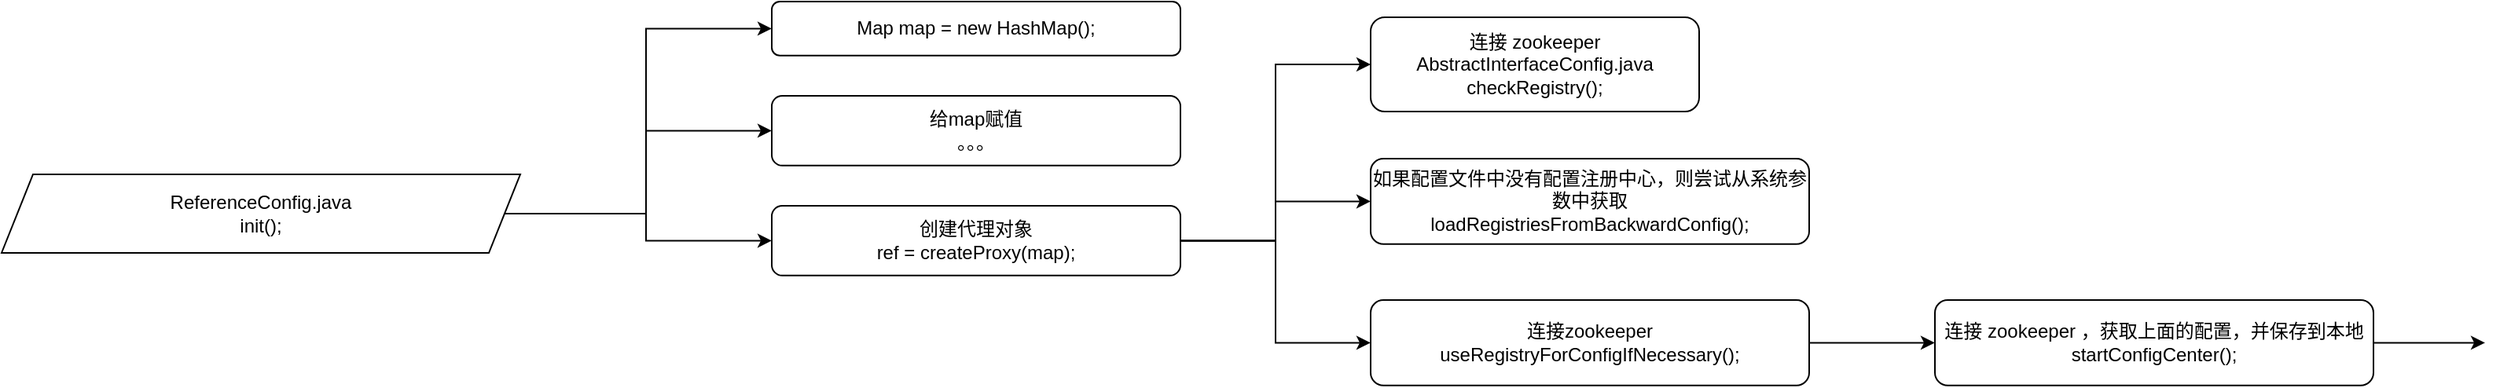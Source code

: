<mxfile version="16.2.7" type="github">
  <diagram id="42omxzGdMsQnlDtkS1z_" name="第 1 页">
    <mxGraphModel dx="1354" dy="799" grid="1" gridSize="10" guides="1" tooltips="1" connect="1" arrows="1" fold="1" page="1" pageScale="1" pageWidth="827" pageHeight="1169" math="0" shadow="0">
      <root>
        <mxCell id="0" />
        <mxCell id="1" parent="0" />
        <mxCell id="uczweYeZnGjjvUOM6_65-3" style="edgeStyle=orthogonalEdgeStyle;rounded=0;orthogonalLoop=1;jettySize=auto;html=1;exitX=1;exitY=0.5;exitDx=0;exitDy=0;entryX=0;entryY=0.5;entryDx=0;entryDy=0;" edge="1" parent="1" source="uczweYeZnGjjvUOM6_65-1" target="uczweYeZnGjjvUOM6_65-2">
          <mxGeometry relative="1" as="geometry" />
        </mxCell>
        <mxCell id="uczweYeZnGjjvUOM6_65-6" style="edgeStyle=orthogonalEdgeStyle;rounded=0;orthogonalLoop=1;jettySize=auto;html=1;exitX=1;exitY=0.5;exitDx=0;exitDy=0;entryX=0;entryY=0.5;entryDx=0;entryDy=0;" edge="1" parent="1" source="uczweYeZnGjjvUOM6_65-1" target="uczweYeZnGjjvUOM6_65-5">
          <mxGeometry relative="1" as="geometry" />
        </mxCell>
        <mxCell id="uczweYeZnGjjvUOM6_65-8" style="edgeStyle=orthogonalEdgeStyle;rounded=0;orthogonalLoop=1;jettySize=auto;html=1;exitX=1;exitY=0.5;exitDx=0;exitDy=0;" edge="1" parent="1" source="uczweYeZnGjjvUOM6_65-1" target="uczweYeZnGjjvUOM6_65-7">
          <mxGeometry relative="1" as="geometry" />
        </mxCell>
        <mxCell id="uczweYeZnGjjvUOM6_65-1" value="ReferenceConfig.java&lt;br&gt;init();" style="shape=parallelogram;perimeter=parallelogramPerimeter;whiteSpace=wrap;html=1;fixedSize=1;" vertex="1" parent="1">
          <mxGeometry x="370" y="220" width="330" height="50" as="geometry" />
        </mxCell>
        <mxCell id="uczweYeZnGjjvUOM6_65-2" value="Map&lt;String, String&gt; map = new HashMap&lt;String, String&gt;();" style="rounded=1;whiteSpace=wrap;html=1;" vertex="1" parent="1">
          <mxGeometry x="860" y="110" width="260" height="34.38" as="geometry" />
        </mxCell>
        <mxCell id="uczweYeZnGjjvUOM6_65-5" value="给map赋值&lt;br&gt;。。。" style="rounded=1;whiteSpace=wrap;html=1;" vertex="1" parent="1">
          <mxGeometry x="860" y="170" width="260" height="44.38" as="geometry" />
        </mxCell>
        <mxCell id="uczweYeZnGjjvUOM6_65-10" style="edgeStyle=orthogonalEdgeStyle;rounded=0;orthogonalLoop=1;jettySize=auto;html=1;exitX=1;exitY=0.5;exitDx=0;exitDy=0;entryX=0;entryY=0.5;entryDx=0;entryDy=0;" edge="1" parent="1" source="uczweYeZnGjjvUOM6_65-7" target="uczweYeZnGjjvUOM6_65-9">
          <mxGeometry relative="1" as="geometry" />
        </mxCell>
        <mxCell id="uczweYeZnGjjvUOM6_65-13" style="edgeStyle=orthogonalEdgeStyle;rounded=0;orthogonalLoop=1;jettySize=auto;html=1;exitX=1;exitY=0.5;exitDx=0;exitDy=0;" edge="1" parent="1" source="uczweYeZnGjjvUOM6_65-7" target="uczweYeZnGjjvUOM6_65-12">
          <mxGeometry relative="1" as="geometry" />
        </mxCell>
        <mxCell id="uczweYeZnGjjvUOM6_65-16" style="edgeStyle=orthogonalEdgeStyle;rounded=0;orthogonalLoop=1;jettySize=auto;html=1;exitX=1;exitY=0.5;exitDx=0;exitDy=0;entryX=0;entryY=0.5;entryDx=0;entryDy=0;" edge="1" parent="1" source="uczweYeZnGjjvUOM6_65-7" target="uczweYeZnGjjvUOM6_65-14">
          <mxGeometry relative="1" as="geometry" />
        </mxCell>
        <mxCell id="uczweYeZnGjjvUOM6_65-7" value="创建代理对象&lt;br&gt;ref = createProxy(map);" style="rounded=1;whiteSpace=wrap;html=1;" vertex="1" parent="1">
          <mxGeometry x="860" y="240" width="260" height="44.38" as="geometry" />
        </mxCell>
        <mxCell id="uczweYeZnGjjvUOM6_65-9" value="连接 zookeeper&lt;br&gt;AbstractInterfaceConfig.java&lt;br&gt;checkRegistry();" style="rounded=1;whiteSpace=wrap;html=1;" vertex="1" parent="1">
          <mxGeometry x="1241" y="120" width="209" height="60" as="geometry" />
        </mxCell>
        <mxCell id="uczweYeZnGjjvUOM6_65-12" value="如果配置文件中没有配置注册中心，则尝试从系统参数中获取&lt;br&gt;loadRegistriesFromBackwardConfig();" style="rounded=1;whiteSpace=wrap;html=1;" vertex="1" parent="1">
          <mxGeometry x="1241" y="210" width="279" height="54.38" as="geometry" />
        </mxCell>
        <mxCell id="uczweYeZnGjjvUOM6_65-18" style="edgeStyle=orthogonalEdgeStyle;rounded=0;orthogonalLoop=1;jettySize=auto;html=1;exitX=1;exitY=0.5;exitDx=0;exitDy=0;" edge="1" parent="1" source="uczweYeZnGjjvUOM6_65-14" target="uczweYeZnGjjvUOM6_65-17">
          <mxGeometry relative="1" as="geometry" />
        </mxCell>
        <mxCell id="uczweYeZnGjjvUOM6_65-14" value="连接zookeeper&lt;br&gt;useRegistryForConfigIfNecessary();" style="rounded=1;whiteSpace=wrap;html=1;" vertex="1" parent="1">
          <mxGeometry x="1241" y="300" width="279" height="54.38" as="geometry" />
        </mxCell>
        <mxCell id="uczweYeZnGjjvUOM6_65-20" style="edgeStyle=orthogonalEdgeStyle;rounded=0;orthogonalLoop=1;jettySize=auto;html=1;exitX=1;exitY=0.5;exitDx=0;exitDy=0;" edge="1" parent="1" source="uczweYeZnGjjvUOM6_65-17">
          <mxGeometry relative="1" as="geometry">
            <mxPoint x="1950" y="327.19" as="targetPoint" />
          </mxGeometry>
        </mxCell>
        <mxCell id="uczweYeZnGjjvUOM6_65-17" value="连接 zookeeper ，获取上面的配置，并保存到本地&lt;br&gt;startConfigCenter();" style="rounded=1;whiteSpace=wrap;html=1;" vertex="1" parent="1">
          <mxGeometry x="1600" y="300" width="279" height="54.38" as="geometry" />
        </mxCell>
      </root>
    </mxGraphModel>
  </diagram>
</mxfile>
